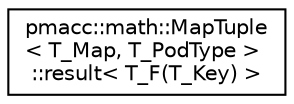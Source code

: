 digraph "Graphical Class Hierarchy"
{
 // LATEX_PDF_SIZE
  edge [fontname="Helvetica",fontsize="10",labelfontname="Helvetica",labelfontsize="10"];
  node [fontname="Helvetica",fontsize="10",shape=record];
  rankdir="LR";
  Node0 [label="pmacc::math::MapTuple\l\< T_Map, T_PodType \>\l::result\< T_F(T_Key) \>",height=0.2,width=0.4,color="black", fillcolor="white", style="filled",URL="$structpmacc_1_1math_1_1_map_tuple_1_1result_3_01_t___f_07_t___key_08_01_4.html",tooltip=" "];
}

